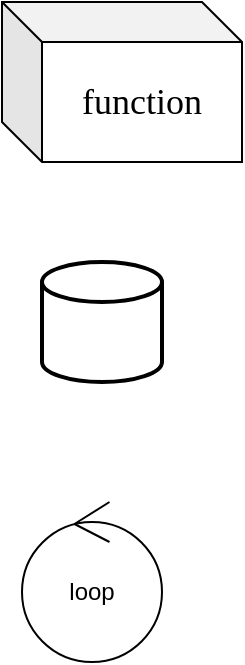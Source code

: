 <mxfile version="24.3.1" type="github">
  <diagram name="第 1 页" id="kOcAIW3cvi04m-ZjjmON">
    <mxGraphModel dx="1179" dy="629" grid="1" gridSize="10" guides="1" tooltips="1" connect="1" arrows="1" fold="1" page="1" pageScale="1" pageWidth="827" pageHeight="1169" math="0" shadow="0">
      <root>
        <mxCell id="0" />
        <mxCell id="1" parent="0" />
        <mxCell id="9B4RJ2ZQ2RoPlUn1hJew-2" value="&lt;font style=&quot;font-size: 18px;&quot; face=&quot;Times New Roman&quot;&gt;function&lt;/font&gt;" style="shape=cube;whiteSpace=wrap;html=1;boundedLbl=1;backgroundOutline=1;darkOpacity=0.05;darkOpacity2=0.1;" vertex="1" parent="1">
          <mxGeometry x="90" y="110" width="120" height="80" as="geometry" />
        </mxCell>
        <mxCell id="9B4RJ2ZQ2RoPlUn1hJew-3" value="" style="strokeWidth=2;html=1;shape=mxgraph.flowchart.database;whiteSpace=wrap;" vertex="1" parent="1">
          <mxGeometry x="110" y="240" width="60" height="60" as="geometry" />
        </mxCell>
        <mxCell id="9B4RJ2ZQ2RoPlUn1hJew-4" value="loop" style="ellipse;shape=umlControl;whiteSpace=wrap;html=1;" vertex="1" parent="1">
          <mxGeometry x="100" y="360" width="70" height="80" as="geometry" />
        </mxCell>
      </root>
    </mxGraphModel>
  </diagram>
</mxfile>
